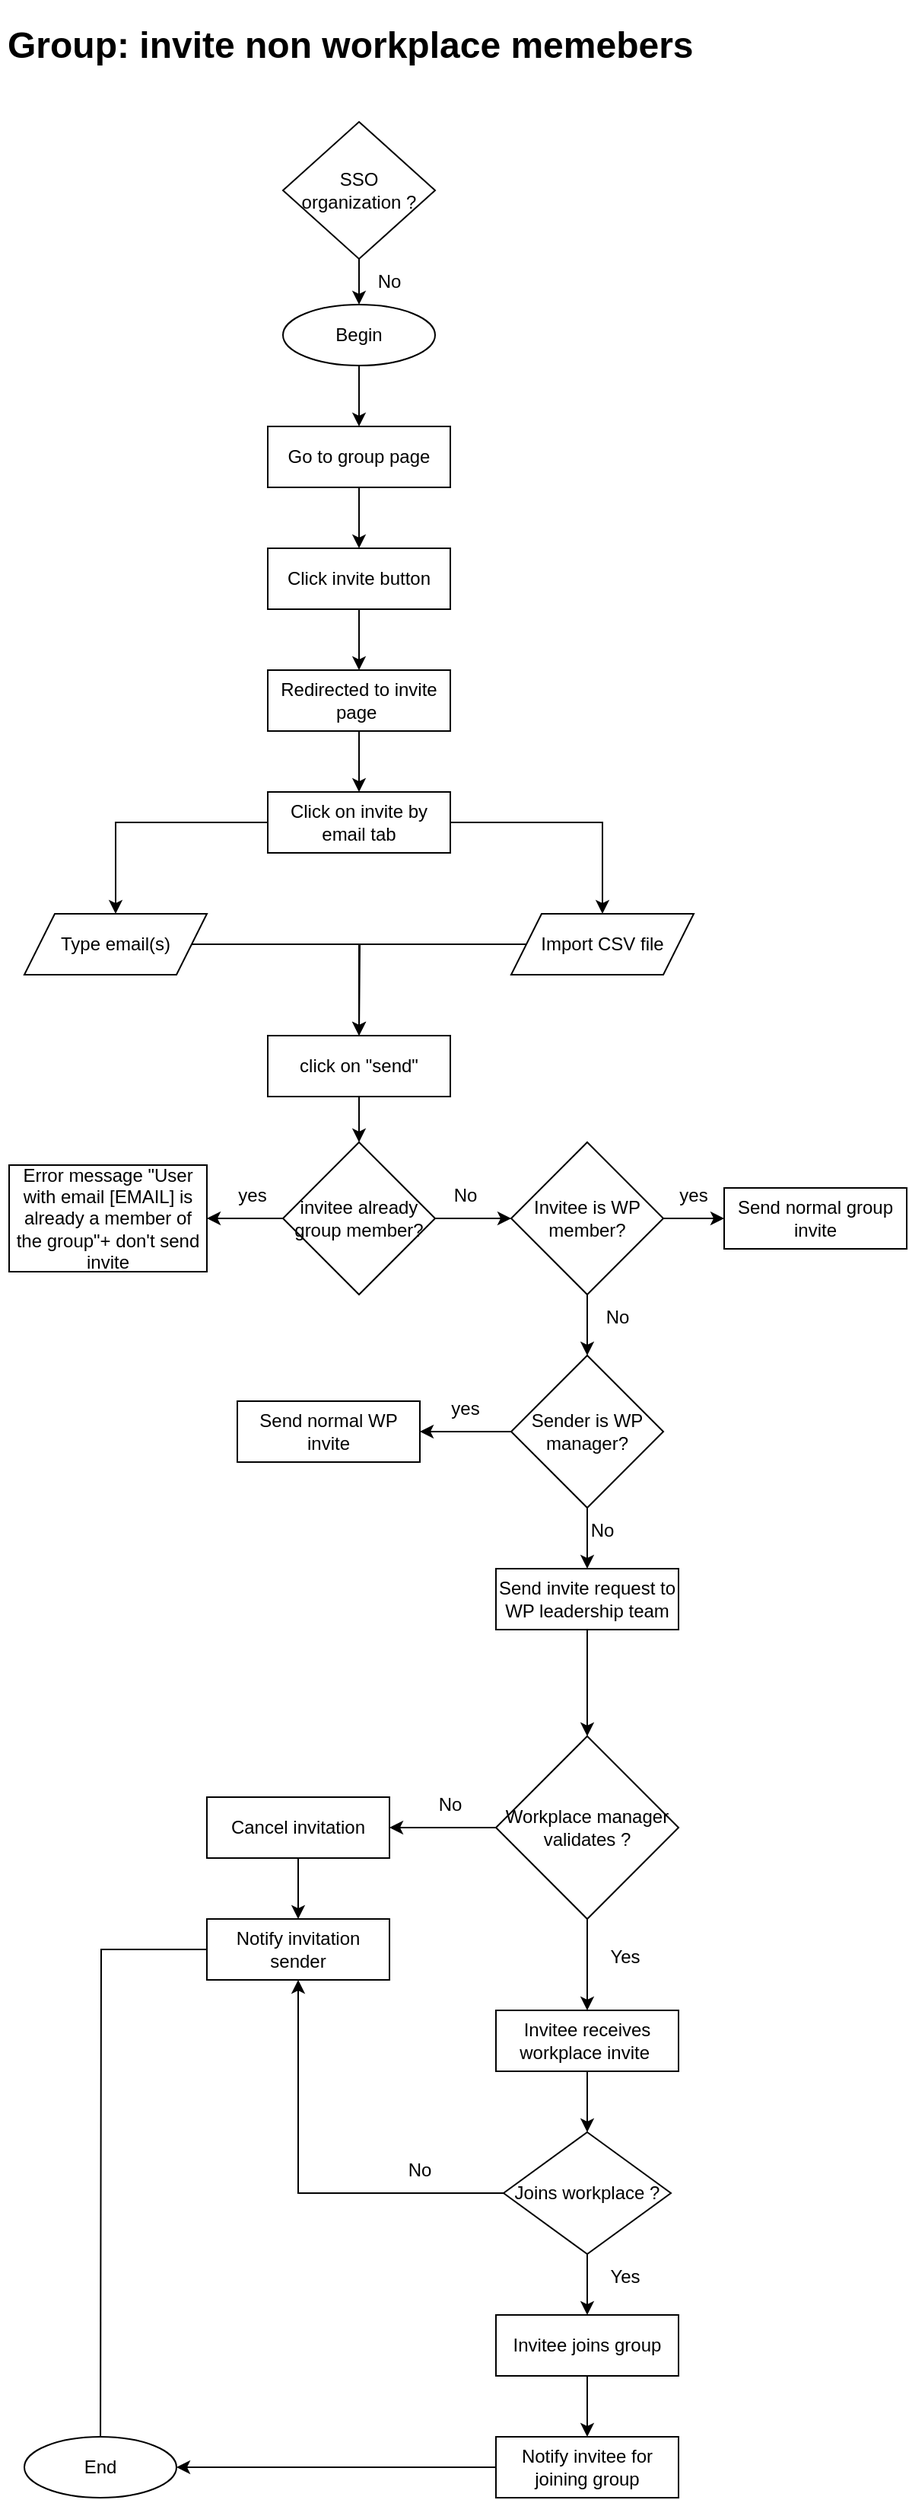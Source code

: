 <mxfile version="21.6.8" type="device">
  <diagram id="C5RBs43oDa-KdzZeNtuy" name="Page-1">
    <mxGraphModel dx="3132" dy="2815" grid="1" gridSize="10" guides="1" tooltips="1" connect="1" arrows="1" fold="1" page="1" pageScale="1" pageWidth="827" pageHeight="1169" math="0" shadow="0">
      <root>
        <mxCell id="WIyWlLk6GJQsqaUBKTNV-0" />
        <mxCell id="WIyWlLk6GJQsqaUBKTNV-1" parent="WIyWlLk6GJQsqaUBKTNV-0" />
        <mxCell id="Q2tLjJbdZ4pOJoV-M2bc-3" value="" style="edgeStyle=orthogonalEdgeStyle;rounded=0;orthogonalLoop=1;jettySize=auto;html=1;" parent="WIyWlLk6GJQsqaUBKTNV-1" source="Q2tLjJbdZ4pOJoV-M2bc-0" target="Q2tLjJbdZ4pOJoV-M2bc-1" edge="1">
          <mxGeometry relative="1" as="geometry" />
        </mxCell>
        <mxCell id="Q2tLjJbdZ4pOJoV-M2bc-0" value="Begin" style="ellipse;whiteSpace=wrap;html=1;" parent="WIyWlLk6GJQsqaUBKTNV-1" vertex="1">
          <mxGeometry x="370" y="80" width="100" height="40" as="geometry" />
        </mxCell>
        <mxCell id="Q2tLjJbdZ4pOJoV-M2bc-4" value="" style="edgeStyle=orthogonalEdgeStyle;rounded=0;orthogonalLoop=1;jettySize=auto;html=1;" parent="WIyWlLk6GJQsqaUBKTNV-1" source="Q2tLjJbdZ4pOJoV-M2bc-1" target="Q2tLjJbdZ4pOJoV-M2bc-2" edge="1">
          <mxGeometry relative="1" as="geometry" />
        </mxCell>
        <mxCell id="Q2tLjJbdZ4pOJoV-M2bc-1" value="Go to group page" style="rounded=0;whiteSpace=wrap;html=1;" parent="WIyWlLk6GJQsqaUBKTNV-1" vertex="1">
          <mxGeometry x="360" y="160" width="120" height="40" as="geometry" />
        </mxCell>
        <mxCell id="Q2tLjJbdZ4pOJoV-M2bc-6" value="" style="edgeStyle=orthogonalEdgeStyle;rounded=0;orthogonalLoop=1;jettySize=auto;html=1;" parent="WIyWlLk6GJQsqaUBKTNV-1" source="Q2tLjJbdZ4pOJoV-M2bc-2" target="Q2tLjJbdZ4pOJoV-M2bc-5" edge="1">
          <mxGeometry relative="1" as="geometry" />
        </mxCell>
        <mxCell id="Q2tLjJbdZ4pOJoV-M2bc-2" value="Click invite button" style="rounded=0;whiteSpace=wrap;html=1;" parent="WIyWlLk6GJQsqaUBKTNV-1" vertex="1">
          <mxGeometry x="360" y="240" width="120" height="40" as="geometry" />
        </mxCell>
        <mxCell id="Q2tLjJbdZ4pOJoV-M2bc-8" value="" style="edgeStyle=orthogonalEdgeStyle;rounded=0;orthogonalLoop=1;jettySize=auto;html=1;" parent="WIyWlLk6GJQsqaUBKTNV-1" source="Q2tLjJbdZ4pOJoV-M2bc-5" target="Q2tLjJbdZ4pOJoV-M2bc-7" edge="1">
          <mxGeometry relative="1" as="geometry" />
        </mxCell>
        <mxCell id="Q2tLjJbdZ4pOJoV-M2bc-5" value="Redirected to invite page&amp;nbsp;" style="rounded=0;whiteSpace=wrap;html=1;" parent="WIyWlLk6GJQsqaUBKTNV-1" vertex="1">
          <mxGeometry x="360" y="320" width="120" height="40" as="geometry" />
        </mxCell>
        <mxCell id="Q2tLjJbdZ4pOJoV-M2bc-7" value="Click on invite by email tab" style="rounded=0;whiteSpace=wrap;html=1;" parent="WIyWlLk6GJQsqaUBKTNV-1" vertex="1">
          <mxGeometry x="360" y="400" width="120" height="40" as="geometry" />
        </mxCell>
        <mxCell id="bGJD0B3DnGMh0sz-Xz2O-11" style="edgeStyle=orthogonalEdgeStyle;rounded=0;orthogonalLoop=1;jettySize=auto;html=1;entryX=0.5;entryY=0;entryDx=0;entryDy=0;" parent="WIyWlLk6GJQsqaUBKTNV-1" source="Q2tLjJbdZ4pOJoV-M2bc-10" edge="1">
          <mxGeometry relative="1" as="geometry">
            <mxPoint x="420" y="560.0" as="targetPoint" />
          </mxGeometry>
        </mxCell>
        <mxCell id="Q2tLjJbdZ4pOJoV-M2bc-10" value="Type email(s)" style="shape=parallelogram;perimeter=parallelogramPerimeter;whiteSpace=wrap;html=1;fixedSize=1;" parent="WIyWlLk6GJQsqaUBKTNV-1" vertex="1">
          <mxGeometry x="200" y="480" width="120" height="40" as="geometry" />
        </mxCell>
        <mxCell id="bGJD0B3DnGMh0sz-Xz2O-12" style="edgeStyle=orthogonalEdgeStyle;rounded=0;orthogonalLoop=1;jettySize=auto;html=1;entryX=0.5;entryY=0;entryDx=0;entryDy=0;" parent="WIyWlLk6GJQsqaUBKTNV-1" source="Q2tLjJbdZ4pOJoV-M2bc-11" target="QrRCRomAH3QLs9hhoksi-2" edge="1">
          <mxGeometry relative="1" as="geometry">
            <mxPoint x="420" y="560.0" as="targetPoint" />
          </mxGeometry>
        </mxCell>
        <mxCell id="Q2tLjJbdZ4pOJoV-M2bc-11" value="Import CSV file" style="shape=parallelogram;perimeter=parallelogramPerimeter;whiteSpace=wrap;html=1;fixedSize=1;" parent="WIyWlLk6GJQsqaUBKTNV-1" vertex="1">
          <mxGeometry x="520" y="480" width="120" height="40" as="geometry" />
        </mxCell>
        <mxCell id="Q2tLjJbdZ4pOJoV-M2bc-12" value="" style="endArrow=classic;html=1;rounded=0;entryX=0.5;entryY=0;entryDx=0;entryDy=0;exitX=0;exitY=0.5;exitDx=0;exitDy=0;" parent="WIyWlLk6GJQsqaUBKTNV-1" source="Q2tLjJbdZ4pOJoV-M2bc-7" target="Q2tLjJbdZ4pOJoV-M2bc-10" edge="1">
          <mxGeometry width="50" height="50" relative="1" as="geometry">
            <mxPoint x="390" y="460" as="sourcePoint" />
            <mxPoint x="440" y="410" as="targetPoint" />
            <Array as="points">
              <mxPoint x="260" y="420" />
            </Array>
          </mxGeometry>
        </mxCell>
        <mxCell id="Q2tLjJbdZ4pOJoV-M2bc-13" value="" style="endArrow=classic;html=1;rounded=0;exitX=1;exitY=0.5;exitDx=0;exitDy=0;entryX=0.5;entryY=0;entryDx=0;entryDy=0;" parent="WIyWlLk6GJQsqaUBKTNV-1" source="Q2tLjJbdZ4pOJoV-M2bc-7" target="Q2tLjJbdZ4pOJoV-M2bc-11" edge="1">
          <mxGeometry width="50" height="50" relative="1" as="geometry">
            <mxPoint x="390" y="460" as="sourcePoint" />
            <mxPoint x="589" y="480" as="targetPoint" />
            <Array as="points">
              <mxPoint x="580" y="420" />
            </Array>
          </mxGeometry>
        </mxCell>
        <mxCell id="Q2tLjJbdZ4pOJoV-M2bc-46" value="&lt;h1&gt;Group: invite non workplace memebers&lt;/h1&gt;&lt;p&gt;&lt;br&gt;&lt;/p&gt;" style="text;html=1;strokeColor=none;fillColor=none;spacing=5;spacingTop=-20;whiteSpace=wrap;overflow=hidden;rounded=0;" parent="WIyWlLk6GJQsqaUBKTNV-1" vertex="1">
          <mxGeometry x="184" y="-110" width="458.5" height="120" as="geometry" />
        </mxCell>
        <mxCell id="QrRCRomAH3QLs9hhoksi-4" value="" style="edgeStyle=orthogonalEdgeStyle;rounded=0;orthogonalLoop=1;jettySize=auto;html=1;" edge="1" parent="WIyWlLk6GJQsqaUBKTNV-1" source="QrRCRomAH3QLs9hhoksi-2" target="QrRCRomAH3QLs9hhoksi-3">
          <mxGeometry relative="1" as="geometry" />
        </mxCell>
        <mxCell id="QrRCRomAH3QLs9hhoksi-2" value="click on &quot;send&quot;" style="rounded=0;whiteSpace=wrap;html=1;" vertex="1" parent="WIyWlLk6GJQsqaUBKTNV-1">
          <mxGeometry x="360" y="560" width="120" height="40" as="geometry" />
        </mxCell>
        <mxCell id="QrRCRomAH3QLs9hhoksi-9" value="" style="edgeStyle=orthogonalEdgeStyle;rounded=0;orthogonalLoop=1;jettySize=auto;html=1;" edge="1" parent="WIyWlLk6GJQsqaUBKTNV-1" source="QrRCRomAH3QLs9hhoksi-3" target="QrRCRomAH3QLs9hhoksi-5">
          <mxGeometry relative="1" as="geometry" />
        </mxCell>
        <mxCell id="QrRCRomAH3QLs9hhoksi-30" value="" style="edgeStyle=orthogonalEdgeStyle;rounded=0;orthogonalLoop=1;jettySize=auto;html=1;" edge="1" parent="WIyWlLk6GJQsqaUBKTNV-1" source="QrRCRomAH3QLs9hhoksi-3" target="QrRCRomAH3QLs9hhoksi-14">
          <mxGeometry relative="1" as="geometry" />
        </mxCell>
        <mxCell id="QrRCRomAH3QLs9hhoksi-3" value="invitee already group member?" style="rhombus;whiteSpace=wrap;html=1;" vertex="1" parent="WIyWlLk6GJQsqaUBKTNV-1">
          <mxGeometry x="370" y="630" width="100" height="100" as="geometry" />
        </mxCell>
        <mxCell id="QrRCRomAH3QLs9hhoksi-5" value="Error message &quot;User with email [EMAIL] is already a member of the group&quot;+ don&#39;t send invite" style="rounded=0;whiteSpace=wrap;html=1;" vertex="1" parent="WIyWlLk6GJQsqaUBKTNV-1">
          <mxGeometry x="190" y="645" width="130" height="70" as="geometry" />
        </mxCell>
        <mxCell id="QrRCRomAH3QLs9hhoksi-10" value="yes" style="text;html=1;strokeColor=none;fillColor=none;align=center;verticalAlign=middle;whiteSpace=wrap;rounded=0;" vertex="1" parent="WIyWlLk6GJQsqaUBKTNV-1">
          <mxGeometry x="320" y="650" width="60" height="30" as="geometry" />
        </mxCell>
        <mxCell id="QrRCRomAH3QLs9hhoksi-32" value="" style="edgeStyle=orthogonalEdgeStyle;rounded=0;orthogonalLoop=1;jettySize=auto;html=1;" edge="1" parent="WIyWlLk6GJQsqaUBKTNV-1" source="QrRCRomAH3QLs9hhoksi-14" target="QrRCRomAH3QLs9hhoksi-16">
          <mxGeometry relative="1" as="geometry" />
        </mxCell>
        <mxCell id="QrRCRomAH3QLs9hhoksi-34" value="" style="edgeStyle=orthogonalEdgeStyle;rounded=0;orthogonalLoop=1;jettySize=auto;html=1;" edge="1" parent="WIyWlLk6GJQsqaUBKTNV-1" source="QrRCRomAH3QLs9hhoksi-14" target="QrRCRomAH3QLs9hhoksi-21">
          <mxGeometry relative="1" as="geometry" />
        </mxCell>
        <mxCell id="QrRCRomAH3QLs9hhoksi-14" value="Invitee is WP member?" style="rhombus;whiteSpace=wrap;html=1;" vertex="1" parent="WIyWlLk6GJQsqaUBKTNV-1">
          <mxGeometry x="520" y="630" width="100" height="100" as="geometry" />
        </mxCell>
        <mxCell id="QrRCRomAH3QLs9hhoksi-16" value="Send normal group invite" style="rounded=0;whiteSpace=wrap;html=1;" vertex="1" parent="WIyWlLk6GJQsqaUBKTNV-1">
          <mxGeometry x="660" y="660" width="120" height="40" as="geometry" />
        </mxCell>
        <mxCell id="QrRCRomAH3QLs9hhoksi-56" value="" style="edgeStyle=orthogonalEdgeStyle;rounded=0;orthogonalLoop=1;jettySize=auto;html=1;" edge="1" parent="WIyWlLk6GJQsqaUBKTNV-1" source="QrRCRomAH3QLs9hhoksi-18" target="QrRCRomAH3QLs9hhoksi-37">
          <mxGeometry relative="1" as="geometry" />
        </mxCell>
        <mxCell id="QrRCRomAH3QLs9hhoksi-18" value="Send invite request to WP leadership team" style="rounded=0;whiteSpace=wrap;html=1;" vertex="1" parent="WIyWlLk6GJQsqaUBKTNV-1">
          <mxGeometry x="510" y="910" width="120" height="40" as="geometry" />
        </mxCell>
        <mxCell id="QrRCRomAH3QLs9hhoksi-20" value="No" style="text;html=1;strokeColor=none;fillColor=none;align=center;verticalAlign=middle;whiteSpace=wrap;rounded=0;" vertex="1" parent="WIyWlLk6GJQsqaUBKTNV-1">
          <mxGeometry x="560" y="730" width="60" height="30" as="geometry" />
        </mxCell>
        <mxCell id="QrRCRomAH3QLs9hhoksi-25" value="" style="edgeStyle=orthogonalEdgeStyle;rounded=0;orthogonalLoop=1;jettySize=auto;html=1;" edge="1" parent="WIyWlLk6GJQsqaUBKTNV-1" source="QrRCRomAH3QLs9hhoksi-21" target="QrRCRomAH3QLs9hhoksi-24">
          <mxGeometry relative="1" as="geometry" />
        </mxCell>
        <mxCell id="QrRCRomAH3QLs9hhoksi-26" value="" style="edgeStyle=orthogonalEdgeStyle;rounded=0;orthogonalLoop=1;jettySize=auto;html=1;" edge="1" parent="WIyWlLk6GJQsqaUBKTNV-1" source="QrRCRomAH3QLs9hhoksi-21" target="QrRCRomAH3QLs9hhoksi-18">
          <mxGeometry relative="1" as="geometry" />
        </mxCell>
        <mxCell id="QrRCRomAH3QLs9hhoksi-21" value="Sender is WP manager?" style="rhombus;whiteSpace=wrap;html=1;" vertex="1" parent="WIyWlLk6GJQsqaUBKTNV-1">
          <mxGeometry x="520" y="770" width="100" height="100" as="geometry" />
        </mxCell>
        <mxCell id="QrRCRomAH3QLs9hhoksi-24" value="Send normal WP invite" style="rounded=0;whiteSpace=wrap;html=1;" vertex="1" parent="WIyWlLk6GJQsqaUBKTNV-1">
          <mxGeometry x="340" y="800" width="120" height="40" as="geometry" />
        </mxCell>
        <mxCell id="QrRCRomAH3QLs9hhoksi-27" value="yes" style="text;html=1;strokeColor=none;fillColor=none;align=center;verticalAlign=middle;whiteSpace=wrap;rounded=0;" vertex="1" parent="WIyWlLk6GJQsqaUBKTNV-1">
          <mxGeometry x="460" y="790" width="60" height="30" as="geometry" />
        </mxCell>
        <mxCell id="QrRCRomAH3QLs9hhoksi-28" value="No" style="text;html=1;strokeColor=none;fillColor=none;align=center;verticalAlign=middle;whiteSpace=wrap;rounded=0;" vertex="1" parent="WIyWlLk6GJQsqaUBKTNV-1">
          <mxGeometry x="460" y="650" width="60" height="30" as="geometry" />
        </mxCell>
        <mxCell id="QrRCRomAH3QLs9hhoksi-29" value="No" style="text;html=1;strokeColor=none;fillColor=none;align=center;verticalAlign=middle;whiteSpace=wrap;rounded=0;" vertex="1" parent="WIyWlLk6GJQsqaUBKTNV-1">
          <mxGeometry x="550" y="870" width="60" height="30" as="geometry" />
        </mxCell>
        <mxCell id="QrRCRomAH3QLs9hhoksi-33" value="yes" style="text;html=1;strokeColor=none;fillColor=none;align=center;verticalAlign=middle;whiteSpace=wrap;rounded=0;" vertex="1" parent="WIyWlLk6GJQsqaUBKTNV-1">
          <mxGeometry x="610" y="650" width="60" height="30" as="geometry" />
        </mxCell>
        <mxCell id="QrRCRomAH3QLs9hhoksi-35" value="" style="edgeStyle=orthogonalEdgeStyle;rounded=0;orthogonalLoop=1;jettySize=auto;html=1;" edge="1" parent="WIyWlLk6GJQsqaUBKTNV-1" source="QrRCRomAH3QLs9hhoksi-37" target="QrRCRomAH3QLs9hhoksi-39">
          <mxGeometry relative="1" as="geometry" />
        </mxCell>
        <mxCell id="QrRCRomAH3QLs9hhoksi-36" value="" style="edgeStyle=orthogonalEdgeStyle;rounded=0;orthogonalLoop=1;jettySize=auto;html=1;" edge="1" parent="WIyWlLk6GJQsqaUBKTNV-1" source="QrRCRomAH3QLs9hhoksi-37" target="QrRCRomAH3QLs9hhoksi-44">
          <mxGeometry relative="1" as="geometry" />
        </mxCell>
        <mxCell id="QrRCRomAH3QLs9hhoksi-37" value="Workplace manager validates ?" style="rhombus;whiteSpace=wrap;html=1;" vertex="1" parent="WIyWlLk6GJQsqaUBKTNV-1">
          <mxGeometry x="510" y="1020" width="120" height="120" as="geometry" />
        </mxCell>
        <mxCell id="QrRCRomAH3QLs9hhoksi-38" value="" style="edgeStyle=orthogonalEdgeStyle;rounded=0;orthogonalLoop=1;jettySize=auto;html=1;" edge="1" parent="WIyWlLk6GJQsqaUBKTNV-1" source="QrRCRomAH3QLs9hhoksi-39" target="QrRCRomAH3QLs9hhoksi-42">
          <mxGeometry relative="1" as="geometry" />
        </mxCell>
        <mxCell id="QrRCRomAH3QLs9hhoksi-39" value="Cancel invitation" style="rounded=0;whiteSpace=wrap;html=1;" vertex="1" parent="WIyWlLk6GJQsqaUBKTNV-1">
          <mxGeometry x="320" y="1060" width="120" height="40" as="geometry" />
        </mxCell>
        <mxCell id="QrRCRomAH3QLs9hhoksi-40" value="No" style="text;html=1;strokeColor=none;fillColor=none;align=center;verticalAlign=middle;whiteSpace=wrap;rounded=0;" vertex="1" parent="WIyWlLk6GJQsqaUBKTNV-1">
          <mxGeometry x="450" y="1050" width="60" height="30" as="geometry" />
        </mxCell>
        <mxCell id="QrRCRomAH3QLs9hhoksi-41" style="edgeStyle=orthogonalEdgeStyle;rounded=0;orthogonalLoop=1;jettySize=auto;html=1;" edge="1" parent="WIyWlLk6GJQsqaUBKTNV-1" source="QrRCRomAH3QLs9hhoksi-42">
          <mxGeometry relative="1" as="geometry">
            <mxPoint x="250" y="1500" as="targetPoint" />
          </mxGeometry>
        </mxCell>
        <mxCell id="QrRCRomAH3QLs9hhoksi-42" value="Notify invitation sender" style="rounded=0;whiteSpace=wrap;html=1;" vertex="1" parent="WIyWlLk6GJQsqaUBKTNV-1">
          <mxGeometry x="320" y="1140" width="120" height="40" as="geometry" />
        </mxCell>
        <mxCell id="QrRCRomAH3QLs9hhoksi-43" value="" style="edgeStyle=orthogonalEdgeStyle;rounded=0;orthogonalLoop=1;jettySize=auto;html=1;" edge="1" parent="WIyWlLk6GJQsqaUBKTNV-1" source="QrRCRomAH3QLs9hhoksi-44" target="QrRCRomAH3QLs9hhoksi-48">
          <mxGeometry relative="1" as="geometry" />
        </mxCell>
        <mxCell id="QrRCRomAH3QLs9hhoksi-44" value="Invitee receives workplace invite&amp;nbsp;" style="rounded=0;whiteSpace=wrap;html=1;" vertex="1" parent="WIyWlLk6GJQsqaUBKTNV-1">
          <mxGeometry x="510" y="1200" width="120" height="40" as="geometry" />
        </mxCell>
        <mxCell id="QrRCRomAH3QLs9hhoksi-45" value="Yes" style="text;html=1;strokeColor=none;fillColor=none;align=center;verticalAlign=middle;whiteSpace=wrap;rounded=0;" vertex="1" parent="WIyWlLk6GJQsqaUBKTNV-1">
          <mxGeometry x="565" y="1150" width="60" height="30" as="geometry" />
        </mxCell>
        <mxCell id="QrRCRomAH3QLs9hhoksi-46" style="edgeStyle=orthogonalEdgeStyle;rounded=0;orthogonalLoop=1;jettySize=auto;html=1;exitX=0;exitY=0.5;exitDx=0;exitDy=0;entryX=0.5;entryY=1;entryDx=0;entryDy=0;" edge="1" parent="WIyWlLk6GJQsqaUBKTNV-1" source="QrRCRomAH3QLs9hhoksi-48" target="QrRCRomAH3QLs9hhoksi-42">
          <mxGeometry relative="1" as="geometry" />
        </mxCell>
        <mxCell id="QrRCRomAH3QLs9hhoksi-47" value="" style="edgeStyle=orthogonalEdgeStyle;rounded=0;orthogonalLoop=1;jettySize=auto;html=1;" edge="1" parent="WIyWlLk6GJQsqaUBKTNV-1" source="QrRCRomAH3QLs9hhoksi-48" target="QrRCRomAH3QLs9hhoksi-51">
          <mxGeometry relative="1" as="geometry" />
        </mxCell>
        <mxCell id="QrRCRomAH3QLs9hhoksi-48" value="Joins workplace ?" style="rhombus;whiteSpace=wrap;html=1;" vertex="1" parent="WIyWlLk6GJQsqaUBKTNV-1">
          <mxGeometry x="515" y="1280" width="110" height="80" as="geometry" />
        </mxCell>
        <mxCell id="QrRCRomAH3QLs9hhoksi-49" value="No" style="text;html=1;strokeColor=none;fillColor=none;align=center;verticalAlign=middle;whiteSpace=wrap;rounded=0;" vertex="1" parent="WIyWlLk6GJQsqaUBKTNV-1">
          <mxGeometry x="430" y="1290" width="60" height="30" as="geometry" />
        </mxCell>
        <mxCell id="QrRCRomAH3QLs9hhoksi-50" value="" style="edgeStyle=orthogonalEdgeStyle;rounded=0;orthogonalLoop=1;jettySize=auto;html=1;" edge="1" parent="WIyWlLk6GJQsqaUBKTNV-1" source="QrRCRomAH3QLs9hhoksi-51" target="QrRCRomAH3QLs9hhoksi-53">
          <mxGeometry relative="1" as="geometry" />
        </mxCell>
        <mxCell id="QrRCRomAH3QLs9hhoksi-51" value="Invitee joins group" style="rounded=0;whiteSpace=wrap;html=1;" vertex="1" parent="WIyWlLk6GJQsqaUBKTNV-1">
          <mxGeometry x="510" y="1400" width="120" height="40" as="geometry" />
        </mxCell>
        <mxCell id="QrRCRomAH3QLs9hhoksi-52" style="edgeStyle=orthogonalEdgeStyle;rounded=0;orthogonalLoop=1;jettySize=auto;html=1;exitX=0;exitY=0.5;exitDx=0;exitDy=0;entryX=1;entryY=0.5;entryDx=0;entryDy=0;" edge="1" parent="WIyWlLk6GJQsqaUBKTNV-1" source="QrRCRomAH3QLs9hhoksi-53" target="QrRCRomAH3QLs9hhoksi-54">
          <mxGeometry relative="1" as="geometry">
            <mxPoint x="300" y="1520" as="targetPoint" />
            <Array as="points" />
          </mxGeometry>
        </mxCell>
        <mxCell id="QrRCRomAH3QLs9hhoksi-53" value="Notify invitee for joining group" style="rounded=0;whiteSpace=wrap;html=1;" vertex="1" parent="WIyWlLk6GJQsqaUBKTNV-1">
          <mxGeometry x="510" y="1480" width="120" height="40" as="geometry" />
        </mxCell>
        <mxCell id="QrRCRomAH3QLs9hhoksi-54" value="End" style="ellipse;whiteSpace=wrap;html=1;" vertex="1" parent="WIyWlLk6GJQsqaUBKTNV-1">
          <mxGeometry x="200" y="1480" width="100" height="40" as="geometry" />
        </mxCell>
        <mxCell id="QrRCRomAH3QLs9hhoksi-55" value="Yes" style="text;html=1;strokeColor=none;fillColor=none;align=center;verticalAlign=middle;whiteSpace=wrap;rounded=0;" vertex="1" parent="WIyWlLk6GJQsqaUBKTNV-1">
          <mxGeometry x="565" y="1360" width="60" height="30" as="geometry" />
        </mxCell>
        <mxCell id="QrRCRomAH3QLs9hhoksi-59" style="edgeStyle=orthogonalEdgeStyle;rounded=0;orthogonalLoop=1;jettySize=auto;html=1;entryX=0.5;entryY=0;entryDx=0;entryDy=0;" edge="1" parent="WIyWlLk6GJQsqaUBKTNV-1" source="QrRCRomAH3QLs9hhoksi-57" target="Q2tLjJbdZ4pOJoV-M2bc-0">
          <mxGeometry relative="1" as="geometry" />
        </mxCell>
        <mxCell id="QrRCRomAH3QLs9hhoksi-57" value="SSO &lt;br&gt;organization ?" style="rhombus;whiteSpace=wrap;html=1;" vertex="1" parent="WIyWlLk6GJQsqaUBKTNV-1">
          <mxGeometry x="370" y="-40" width="100" height="90" as="geometry" />
        </mxCell>
        <mxCell id="QrRCRomAH3QLs9hhoksi-60" value="No" style="text;html=1;strokeColor=none;fillColor=none;align=center;verticalAlign=middle;whiteSpace=wrap;rounded=0;" vertex="1" parent="WIyWlLk6GJQsqaUBKTNV-1">
          <mxGeometry x="410" y="50" width="60" height="30" as="geometry" />
        </mxCell>
      </root>
    </mxGraphModel>
  </diagram>
</mxfile>
